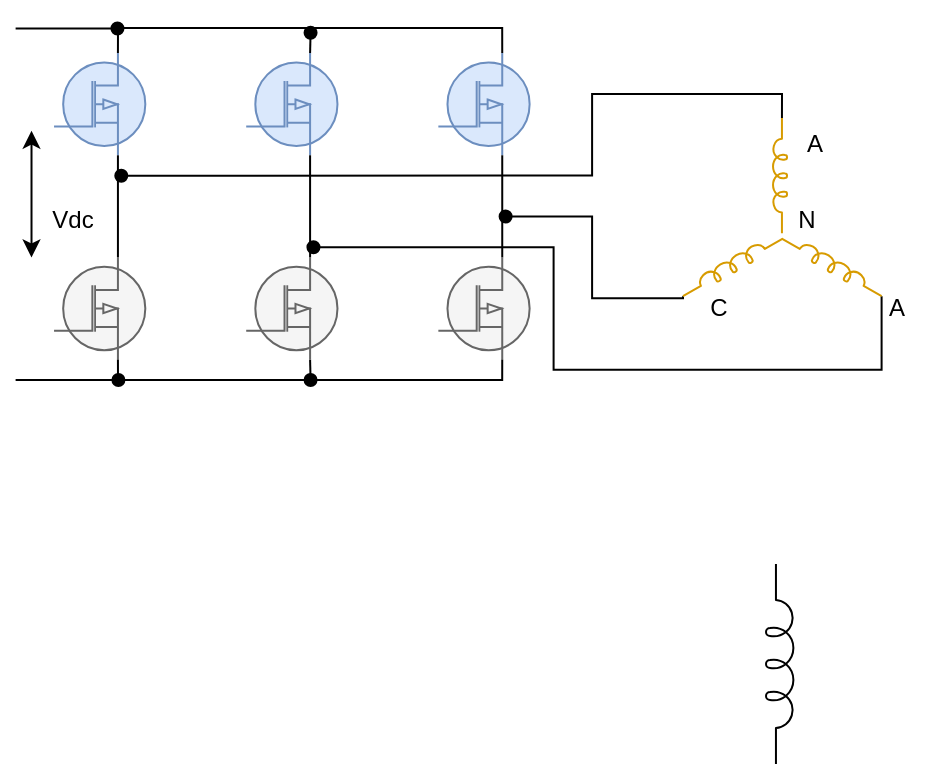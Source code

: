 <mxfile version="24.8.4">
  <diagram name="空间矢量电压等效" id="nmngKGhftoSC0VJmCKeP">
    <mxGraphModel dx="954" dy="558" grid="1" gridSize="10" guides="1" tooltips="1" connect="1" arrows="1" fold="1" page="1" pageScale="1" pageWidth="827" pageHeight="1169" math="0" shadow="0">
      <root>
        <mxCell id="0" />
        <mxCell id="1" parent="0" />
        <mxCell id="5_YuhG84WlwaUPd1VmNm-36" value="" style="group" vertex="1" connectable="0" parent="1">
          <mxGeometry x="80" y="48" width="452.744" height="190" as="geometry" />
        </mxCell>
        <mxCell id="5_YuhG84WlwaUPd1VmNm-1" value="" style="verticalLabelPosition=bottom;shadow=0;dashed=0;align=center;html=1;verticalAlign=top;shape=mxgraph.electrical.mosfets1.p-channel_mosfet_1;fillColor=#dae8fc;strokeColor=#6c8ebf;" vertex="1" parent="5_YuhG84WlwaUPd1VmNm-36">
          <mxGeometry x="24.02" y="26.559" width="45.637" height="51.075" as="geometry" />
        </mxCell>
        <mxCell id="5_YuhG84WlwaUPd1VmNm-2" value="" style="verticalLabelPosition=bottom;shadow=0;dashed=0;align=center;html=1;verticalAlign=top;shape=mxgraph.electrical.mosfets1.p-channel_mosfet_1;fillColor=#f5f5f5;strokeColor=#666666;fontColor=#333333;" vertex="1" parent="5_YuhG84WlwaUPd1VmNm-36">
          <mxGeometry x="24.02" y="128.71" width="45.637" height="51.075" as="geometry" />
        </mxCell>
        <mxCell id="5_YuhG84WlwaUPd1VmNm-3" style="edgeStyle=orthogonalEdgeStyle;rounded=0;orthogonalLoop=1;jettySize=auto;html=1;exitX=0.7;exitY=0;exitDx=0;exitDy=0;exitPerimeter=0;endArrow=oval;endFill=1;" edge="1" source="5_YuhG84WlwaUPd1VmNm-4" parent="5_YuhG84WlwaUPd1VmNm-36">
          <mxGeometry relative="1" as="geometry">
            <mxPoint x="152.284" y="16.344" as="targetPoint" />
          </mxGeometry>
        </mxCell>
        <mxCell id="5_YuhG84WlwaUPd1VmNm-4" value="" style="verticalLabelPosition=bottom;shadow=0;dashed=0;align=center;html=1;verticalAlign=top;shape=mxgraph.electrical.mosfets1.p-channel_mosfet_1;fillColor=#dae8fc;strokeColor=#6c8ebf;" vertex="1" parent="5_YuhG84WlwaUPd1VmNm-36">
          <mxGeometry x="120.098" y="26.559" width="45.637" height="51.075" as="geometry" />
        </mxCell>
        <mxCell id="5_YuhG84WlwaUPd1VmNm-5" style="edgeStyle=orthogonalEdgeStyle;rounded=0;orthogonalLoop=1;jettySize=auto;html=1;exitX=0.7;exitY=1;exitDx=0;exitDy=0;exitPerimeter=0;endArrow=oval;endFill=1;" edge="1" source="5_YuhG84WlwaUPd1VmNm-6" parent="5_YuhG84WlwaUPd1VmNm-36">
          <mxGeometry relative="1" as="geometry">
            <mxPoint x="152.284" y="190" as="targetPoint" />
          </mxGeometry>
        </mxCell>
        <mxCell id="5_YuhG84WlwaUPd1VmNm-6" value="" style="verticalLabelPosition=bottom;shadow=0;dashed=0;align=center;html=1;verticalAlign=top;shape=mxgraph.electrical.mosfets1.p-channel_mosfet_1;fillColor=#f5f5f5;strokeColor=#666666;fontColor=#333333;" vertex="1" parent="5_YuhG84WlwaUPd1VmNm-36">
          <mxGeometry x="120.098" y="128.71" width="45.637" height="51.075" as="geometry" />
        </mxCell>
        <mxCell id="5_YuhG84WlwaUPd1VmNm-7" value="" style="verticalLabelPosition=bottom;shadow=0;dashed=0;align=center;html=1;verticalAlign=top;shape=mxgraph.electrical.mosfets1.p-channel_mosfet_1;fillColor=#dae8fc;strokeColor=#6c8ebf;" vertex="1" parent="5_YuhG84WlwaUPd1VmNm-36">
          <mxGeometry x="216.176" y="26.559" width="45.637" height="51.075" as="geometry" />
        </mxCell>
        <mxCell id="5_YuhG84WlwaUPd1VmNm-8" value="" style="verticalLabelPosition=bottom;shadow=0;dashed=0;align=center;html=1;verticalAlign=top;shape=mxgraph.electrical.mosfets1.p-channel_mosfet_1;fillColor=#f5f5f5;strokeColor=#666666;fontColor=#333333;" vertex="1" parent="5_YuhG84WlwaUPd1VmNm-36">
          <mxGeometry x="216.176" y="128.71" width="45.637" height="51.075" as="geometry" />
        </mxCell>
        <mxCell id="5_YuhG84WlwaUPd1VmNm-9" style="edgeStyle=orthogonalEdgeStyle;rounded=0;orthogonalLoop=1;jettySize=auto;html=1;exitX=0.7;exitY=0;exitDx=0;exitDy=0;exitPerimeter=0;entryX=0.7;entryY=0;entryDx=0;entryDy=0;entryPerimeter=0;endArrow=none;endFill=0;" edge="1" source="5_YuhG84WlwaUPd1VmNm-1" target="5_YuhG84WlwaUPd1VmNm-7" parent="5_YuhG84WlwaUPd1VmNm-36">
          <mxGeometry relative="1" as="geometry">
            <Array as="points">
              <mxPoint x="56.116" y="14.074" />
              <mxPoint x="248.058" y="14.074" />
            </Array>
          </mxGeometry>
        </mxCell>
        <mxCell id="5_YuhG84WlwaUPd1VmNm-10" style="edgeStyle=orthogonalEdgeStyle;rounded=0;orthogonalLoop=1;jettySize=auto;html=1;exitX=0.7;exitY=1;exitDx=0;exitDy=0;exitPerimeter=0;entryX=0.7;entryY=0;entryDx=0;entryDy=0;entryPerimeter=0;endArrow=none;endFill=0;" edge="1" source="5_YuhG84WlwaUPd1VmNm-1" target="5_YuhG84WlwaUPd1VmNm-2" parent="5_YuhG84WlwaUPd1VmNm-36">
          <mxGeometry relative="1" as="geometry" />
        </mxCell>
        <mxCell id="5_YuhG84WlwaUPd1VmNm-11" style="edgeStyle=orthogonalEdgeStyle;rounded=0;orthogonalLoop=1;jettySize=auto;html=1;exitX=0.7;exitY=1;exitDx=0;exitDy=0;exitPerimeter=0;entryX=0.7;entryY=0;entryDx=0;entryDy=0;entryPerimeter=0;endArrow=none;endFill=0;" edge="1" source="5_YuhG84WlwaUPd1VmNm-4" target="5_YuhG84WlwaUPd1VmNm-6" parent="5_YuhG84WlwaUPd1VmNm-36">
          <mxGeometry relative="1" as="geometry" />
        </mxCell>
        <mxCell id="5_YuhG84WlwaUPd1VmNm-12" style="edgeStyle=orthogonalEdgeStyle;rounded=0;orthogonalLoop=1;jettySize=auto;html=1;exitX=0.7;exitY=1;exitDx=0;exitDy=0;exitPerimeter=0;entryX=0.7;entryY=0;entryDx=0;entryDy=0;entryPerimeter=0;endArrow=none;endFill=0;" edge="1" source="5_YuhG84WlwaUPd1VmNm-7" target="5_YuhG84WlwaUPd1VmNm-8" parent="5_YuhG84WlwaUPd1VmNm-36">
          <mxGeometry relative="1" as="geometry" />
        </mxCell>
        <mxCell id="5_YuhG84WlwaUPd1VmNm-13" style="edgeStyle=orthogonalEdgeStyle;rounded=0;orthogonalLoop=1;jettySize=auto;html=1;exitX=0.7;exitY=1;exitDx=0;exitDy=0;exitPerimeter=0;entryX=0.7;entryY=1;entryDx=0;entryDy=0;entryPerimeter=0;endArrow=none;endFill=0;" edge="1" source="5_YuhG84WlwaUPd1VmNm-2" target="5_YuhG84WlwaUPd1VmNm-8" parent="5_YuhG84WlwaUPd1VmNm-36">
          <mxGeometry relative="1" as="geometry">
            <Array as="points">
              <mxPoint x="56.116" y="190" />
              <mxPoint x="248.058" y="190" />
            </Array>
          </mxGeometry>
        </mxCell>
        <mxCell id="5_YuhG84WlwaUPd1VmNm-20" value="" style="endArrow=none;html=1;rounded=0;startArrow=oval;startFill=1;" edge="1" parent="5_YuhG84WlwaUPd1VmNm-36">
          <mxGeometry width="50" height="50" relative="1" as="geometry">
            <mxPoint x="55.725" y="14.233" as="sourcePoint" />
            <mxPoint x="4.804" y="14.233" as="targetPoint" />
          </mxGeometry>
        </mxCell>
        <mxCell id="5_YuhG84WlwaUPd1VmNm-21" value="" style="endArrow=none;html=1;rounded=0;startArrow=oval;startFill=1;" edge="1" parent="5_YuhG84WlwaUPd1VmNm-36">
          <mxGeometry width="50" height="50" relative="1" as="geometry">
            <mxPoint x="56.206" y="190" as="sourcePoint" />
            <mxPoint x="4.804" y="190" as="targetPoint" />
          </mxGeometry>
        </mxCell>
        <mxCell id="5_YuhG84WlwaUPd1VmNm-23" value="" style="group" vertex="1" connectable="0" parent="5_YuhG84WlwaUPd1VmNm-36">
          <mxGeometry x="336.273" y="57.204" width="116.471" height="111.72" as="geometry" />
        </mxCell>
        <mxCell id="5_YuhG84WlwaUPd1VmNm-24" value="" style="group" vertex="1" connectable="0" parent="5_YuhG84WlwaUPd1VmNm-23">
          <mxGeometry width="116.471" height="111.72" as="geometry" />
        </mxCell>
        <mxCell id="5_YuhG84WlwaUPd1VmNm-25" style="edgeStyle=orthogonalEdgeStyle;rounded=0;orthogonalLoop=1;jettySize=auto;html=1;exitX=0;exitY=0.645;exitDx=0;exitDy=0;exitPerimeter=0;endArrow=oval;endFill=1;" edge="1" parent="5_YuhG84WlwaUPd1VmNm-24" source="5_YuhG84WlwaUPd1VmNm-26">
          <mxGeometry relative="1" as="geometry">
            <mxPoint x="-86.47" y="51.075" as="targetPoint" />
            <Array as="points">
              <mxPoint x="-43.235" y="91.935" />
              <mxPoint x="-43.235" y="51.075" />
            </Array>
          </mxGeometry>
        </mxCell>
        <mxCell id="5_YuhG84WlwaUPd1VmNm-26" value="" style="pointerEvents=1;verticalLabelPosition=bottom;shadow=0;dashed=0;align=center;html=1;verticalAlign=top;shape=mxgraph.electrical.inductors.inductor_5;rotation=-30;fillColor=#ffe6cc;strokeColor=#d79b00;" vertex="1" parent="5_YuhG84WlwaUPd1VmNm-24">
          <mxGeometry x="-2.18" y="72.016" width="57.647" height="7.151" as="geometry" />
        </mxCell>
        <mxCell id="5_YuhG84WlwaUPd1VmNm-27" style="edgeStyle=orthogonalEdgeStyle;rounded=0;orthogonalLoop=1;jettySize=auto;html=1;exitX=1;exitY=0.645;exitDx=0;exitDy=0;exitPerimeter=0;endArrow=oval;endFill=1;" edge="1" parent="5_YuhG84WlwaUPd1VmNm-24" source="5_YuhG84WlwaUPd1VmNm-28">
          <mxGeometry relative="1" as="geometry">
            <mxPoint x="-278.626" y="30.645" as="targetPoint" />
            <Array as="points">
              <mxPoint x="51.882" y="-10.215" />
              <mxPoint x="-43.235" y="-10.215" />
              <mxPoint x="-43.235" y="31.156" />
            </Array>
          </mxGeometry>
        </mxCell>
        <mxCell id="5_YuhG84WlwaUPd1VmNm-28" value="" style="pointerEvents=1;verticalLabelPosition=bottom;shadow=0;dashed=0;align=center;html=1;verticalAlign=top;shape=mxgraph.electrical.inductors.inductor_5;rotation=-90;fillColor=#ffe6cc;strokeColor=#d79b00;" vertex="1" parent="5_YuhG84WlwaUPd1VmNm-24">
          <mxGeometry x="21.839" y="27.07" width="57.647" height="7.151" as="geometry" />
        </mxCell>
        <mxCell id="5_YuhG84WlwaUPd1VmNm-29" style="edgeStyle=orthogonalEdgeStyle;rounded=0;orthogonalLoop=1;jettySize=auto;html=1;exitX=1;exitY=0.645;exitDx=0;exitDy=0;exitPerimeter=0;endArrow=oval;endFill=1;" edge="1" parent="5_YuhG84WlwaUPd1VmNm-24" source="5_YuhG84WlwaUPd1VmNm-30">
          <mxGeometry relative="1" as="geometry">
            <mxPoint x="-182.548" y="66.398" as="targetPoint" />
            <Array as="points">
              <mxPoint x="101.362" y="127.688" />
              <mxPoint x="-62.451" y="127.688" />
              <mxPoint x="-62.451" y="66.909" />
            </Array>
          </mxGeometry>
        </mxCell>
        <mxCell id="5_YuhG84WlwaUPd1VmNm-30" value="" style="pointerEvents=1;verticalLabelPosition=bottom;shadow=0;dashed=0;align=center;html=1;verticalAlign=top;shape=mxgraph.electrical.inductors.inductor_5;rotation=30;fillColor=#ffe6cc;strokeColor=#d79b00;" vertex="1" parent="5_YuhG84WlwaUPd1VmNm-24">
          <mxGeometry x="48.261" y="72.016" width="57.647" height="7.151" as="geometry" />
        </mxCell>
        <mxCell id="5_YuhG84WlwaUPd1VmNm-31" value="A" style="text;html=1;align=center;verticalAlign=middle;resizable=0;points=[];autosize=1;strokeColor=none;fillColor=none;" vertex="1" parent="5_YuhG84WlwaUPd1VmNm-24">
          <mxGeometry x="52.844" width="30" height="30" as="geometry" />
        </mxCell>
        <mxCell id="5_YuhG84WlwaUPd1VmNm-32" value="A" style="text;html=1;align=center;verticalAlign=middle;resizable=0;points=[];autosize=1;strokeColor=none;fillColor=none;" vertex="1" parent="5_YuhG84WlwaUPd1VmNm-24">
          <mxGeometry x="93.471" y="81.72" width="30" height="30" as="geometry" />
        </mxCell>
        <mxCell id="5_YuhG84WlwaUPd1VmNm-33" value="C" style="text;html=1;align=center;verticalAlign=middle;resizable=0;points=[];autosize=1;strokeColor=none;fillColor=none;" vertex="1" parent="5_YuhG84WlwaUPd1VmNm-24">
          <mxGeometry x="4.805" y="81.72" width="30" height="30" as="geometry" />
        </mxCell>
        <mxCell id="5_YuhG84WlwaUPd1VmNm-39" value="N" style="text;html=1;align=center;verticalAlign=middle;resizable=0;points=[];autosize=1;strokeColor=none;fillColor=none;" vertex="1" parent="5_YuhG84WlwaUPd1VmNm-24">
          <mxGeometry x="48.258" y="37.796" width="30" height="30" as="geometry" />
        </mxCell>
        <mxCell id="5_YuhG84WlwaUPd1VmNm-37" value="" style="endArrow=classic;startArrow=classic;html=1;rounded=0;" edge="1" parent="5_YuhG84WlwaUPd1VmNm-36">
          <mxGeometry width="50" height="50" relative="1" as="geometry">
            <mxPoint x="12.754" y="128.707" as="sourcePoint" />
            <mxPoint x="12.754" y="65.374" as="targetPoint" />
          </mxGeometry>
        </mxCell>
        <mxCell id="5_YuhG84WlwaUPd1VmNm-38" value="Vdc" style="text;html=1;align=center;verticalAlign=middle;resizable=0;points=[];autosize=1;strokeColor=none;fillColor=none;" vertex="1" parent="5_YuhG84WlwaUPd1VmNm-36">
          <mxGeometry x="12.754" y="95.169" width="40" height="30" as="geometry" />
        </mxCell>
        <mxCell id="5_YuhG84WlwaUPd1VmNm-41" value="" style="pointerEvents=1;verticalLabelPosition=bottom;shadow=0;dashed=0;align=center;html=1;verticalAlign=top;shape=mxgraph.electrical.inductors.inductor_5;direction=south;" vertex="1" parent="1">
          <mxGeometry x="460" y="330" width="14" height="100" as="geometry" />
        </mxCell>
      </root>
    </mxGraphModel>
  </diagram>
</mxfile>
